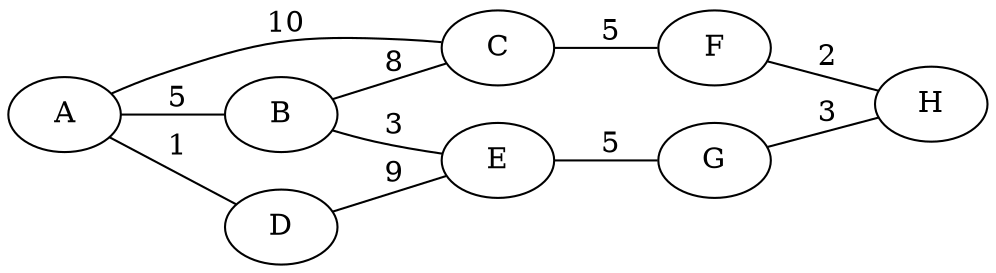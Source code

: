 // dot -Tsvg mygraph.dot -o mygraph.svg
digraph G {
    rankdir="LR"
    edge [style=solid,dir=none,arrowtype=none]
    A -> B [label=" 5"]
    A -> C [label=" 10"]
    A -> D [label=" 1"]
    B -> C [label=" 8"]
    B -> E [label=" 3"]
    C -> F [label=" 5"]
    D -> E [label=" 9"]
    E -> G [label=" 5"]
    F -> H [label=" 2"]
    G -> H [label=" 3"]
}
